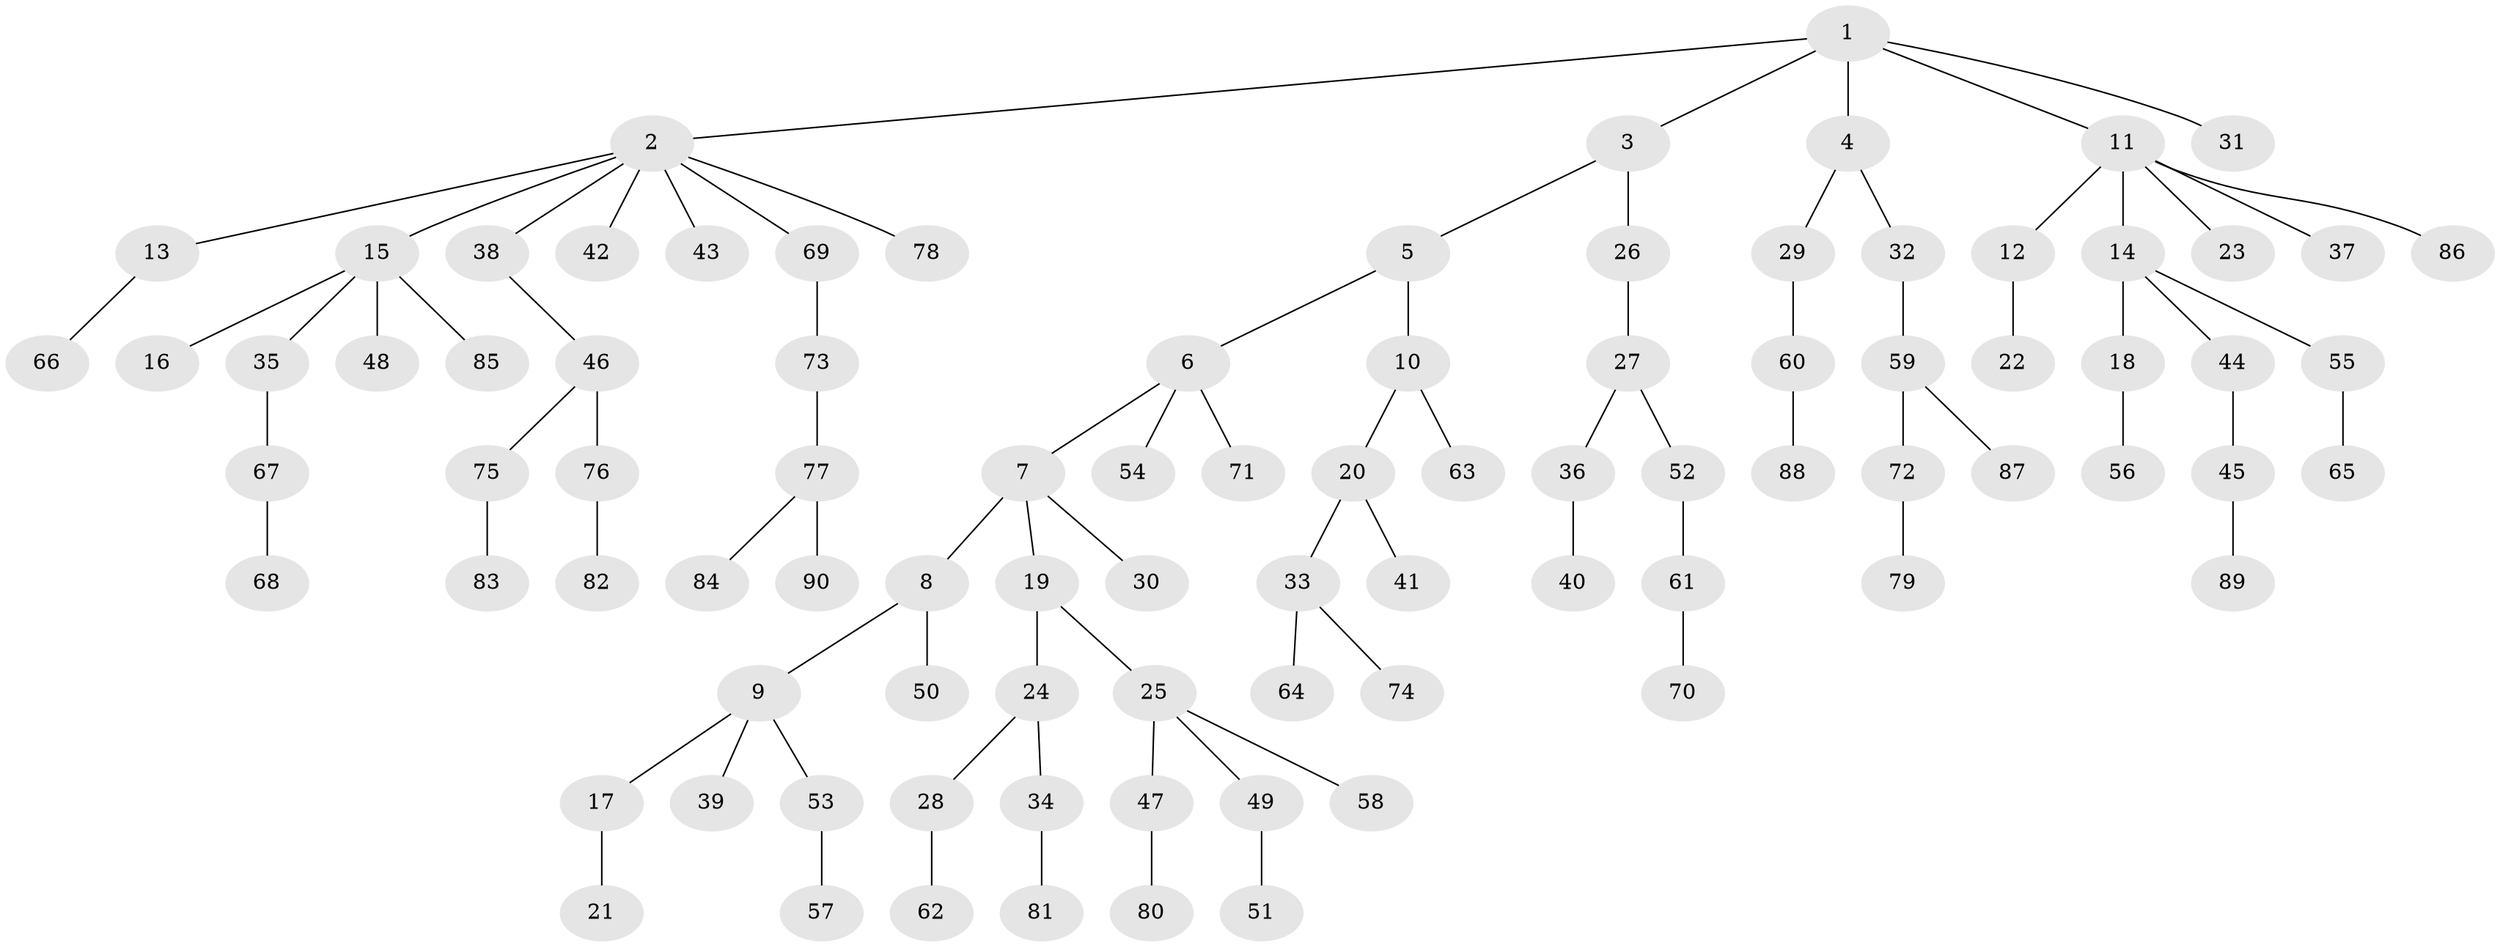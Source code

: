 // original degree distribution, {5: 0.03125, 9: 0.0078125, 3: 0.15625, 4: 0.0546875, 1: 0.46875, 7: 0.0078125, 2: 0.2734375}
// Generated by graph-tools (version 1.1) at 2025/52/03/04/25 22:52:00]
// undirected, 90 vertices, 89 edges
graph export_dot {
  node [color=gray90,style=filled];
  1;
  2;
  3;
  4;
  5;
  6;
  7;
  8;
  9;
  10;
  11;
  12;
  13;
  14;
  15;
  16;
  17;
  18;
  19;
  20;
  21;
  22;
  23;
  24;
  25;
  26;
  27;
  28;
  29;
  30;
  31;
  32;
  33;
  34;
  35;
  36;
  37;
  38;
  39;
  40;
  41;
  42;
  43;
  44;
  45;
  46;
  47;
  48;
  49;
  50;
  51;
  52;
  53;
  54;
  55;
  56;
  57;
  58;
  59;
  60;
  61;
  62;
  63;
  64;
  65;
  66;
  67;
  68;
  69;
  70;
  71;
  72;
  73;
  74;
  75;
  76;
  77;
  78;
  79;
  80;
  81;
  82;
  83;
  84;
  85;
  86;
  87;
  88;
  89;
  90;
  1 -- 2 [weight=1.0];
  1 -- 3 [weight=1.0];
  1 -- 4 [weight=1.0];
  1 -- 11 [weight=1.0];
  1 -- 31 [weight=1.0];
  2 -- 13 [weight=1.0];
  2 -- 15 [weight=1.0];
  2 -- 38 [weight=1.0];
  2 -- 42 [weight=1.0];
  2 -- 43 [weight=1.0];
  2 -- 69 [weight=1.0];
  2 -- 78 [weight=1.0];
  3 -- 5 [weight=1.0];
  3 -- 26 [weight=1.0];
  4 -- 29 [weight=1.0];
  4 -- 32 [weight=1.0];
  5 -- 6 [weight=1.0];
  5 -- 10 [weight=1.0];
  6 -- 7 [weight=1.0];
  6 -- 54 [weight=1.0];
  6 -- 71 [weight=1.0];
  7 -- 8 [weight=1.0];
  7 -- 19 [weight=1.0];
  7 -- 30 [weight=1.0];
  8 -- 9 [weight=1.0];
  8 -- 50 [weight=1.0];
  9 -- 17 [weight=1.0];
  9 -- 39 [weight=1.0];
  9 -- 53 [weight=1.0];
  10 -- 20 [weight=1.0];
  10 -- 63 [weight=1.0];
  11 -- 12 [weight=1.0];
  11 -- 14 [weight=1.0];
  11 -- 23 [weight=1.0];
  11 -- 37 [weight=1.0];
  11 -- 86 [weight=1.0];
  12 -- 22 [weight=1.0];
  13 -- 66 [weight=1.0];
  14 -- 18 [weight=1.0];
  14 -- 44 [weight=1.0];
  14 -- 55 [weight=1.0];
  15 -- 16 [weight=1.0];
  15 -- 35 [weight=1.0];
  15 -- 48 [weight=1.0];
  15 -- 85 [weight=1.0];
  17 -- 21 [weight=1.0];
  18 -- 56 [weight=1.0];
  19 -- 24 [weight=1.0];
  19 -- 25 [weight=1.0];
  20 -- 33 [weight=1.0];
  20 -- 41 [weight=1.0];
  24 -- 28 [weight=1.0];
  24 -- 34 [weight=1.0];
  25 -- 47 [weight=1.0];
  25 -- 49 [weight=1.0];
  25 -- 58 [weight=1.0];
  26 -- 27 [weight=1.0];
  27 -- 36 [weight=1.0];
  27 -- 52 [weight=1.0];
  28 -- 62 [weight=1.0];
  29 -- 60 [weight=1.0];
  32 -- 59 [weight=1.0];
  33 -- 64 [weight=1.0];
  33 -- 74 [weight=1.0];
  34 -- 81 [weight=1.0];
  35 -- 67 [weight=1.0];
  36 -- 40 [weight=1.0];
  38 -- 46 [weight=1.0];
  44 -- 45 [weight=1.0];
  45 -- 89 [weight=1.0];
  46 -- 75 [weight=1.0];
  46 -- 76 [weight=1.0];
  47 -- 80 [weight=1.0];
  49 -- 51 [weight=1.0];
  52 -- 61 [weight=1.0];
  53 -- 57 [weight=1.0];
  55 -- 65 [weight=1.0];
  59 -- 72 [weight=1.0];
  59 -- 87 [weight=1.0];
  60 -- 88 [weight=1.0];
  61 -- 70 [weight=1.0];
  67 -- 68 [weight=1.0];
  69 -- 73 [weight=1.0];
  72 -- 79 [weight=1.0];
  73 -- 77 [weight=1.0];
  75 -- 83 [weight=1.0];
  76 -- 82 [weight=1.0];
  77 -- 84 [weight=1.0];
  77 -- 90 [weight=1.0];
}
